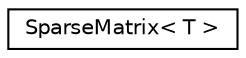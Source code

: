 digraph "Graphical Class Hierarchy"
{
  edge [fontname="Helvetica",fontsize="10",labelfontname="Helvetica",labelfontsize="10"];
  node [fontname="Helvetica",fontsize="10",shape=record];
  rankdir="LR";
  Node1 [label="SparseMatrix\< T \>",height=0.2,width=0.4,color="black", fillcolor="white", style="filled",URL="$classSparseMatrix.html"];
}
